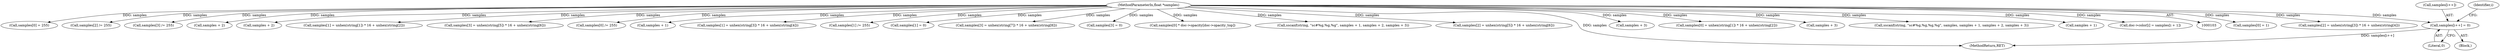 digraph "0_ghostscript_60dabde18d7fe12b19da8b509bdfee9cc886aafc_0@array" {
"1000433" [label="(Call,samples[i++] = 0)"];
"1000108" [label="(MethodParameterIn,float *samples)"];
"1000126" [label="(Call,samples[0] = 1)"];
"1000236" [label="(Call,samples[2] = unhex(string[3]) * 16 + unhex(string[4]))"];
"1000216" [label="(Call,samples[0] = 255)"];
"1000276" [label="(Call,samples[2] /= 255)"];
"1000434" [label="(Call,samples[i++])"];
"1000430" [label="(Identifier,i)"];
"1000438" [label="(Literal,0)"];
"1000281" [label="(Call,samples[3] /= 255)"];
"1000317" [label="(Call,samples + 2)"];
"1000433" [label="(Call,samples[i++] = 0)"];
"1000335" [label="(Call,samples + 2)"];
"1000221" [label="(Call,samples[1] = unhex(string[1]) * 16 + unhex(string[2]))"];
"1000251" [label="(Call,samples[3] = unhex(string[5]) * 16 + unhex(string[6]))"];
"1000266" [label="(Call,samples[0] /= 255)"];
"1000314" [label="(Call,samples + 1)"];
"1000169" [label="(Call,samples[1] = unhex(string[3]) * 16 + unhex(string[4]))"];
"1000271" [label="(Call,samples[1] /= 255)"];
"1000131" [label="(Call,samples[1] = 0)"];
"1000199" [label="(Call,samples[3] = unhex(string[7]) * 16 + unhex(string[8]))"];
"1000136" [label="(Call,samples[3] = 0)"];
"1000526" [label="(Call,samples[0] * doc->opacity[doc->opacity_top])"];
"1000311" [label="(Call,sscanf(string, \"sc#%g,%g,%g\", samples + 1, samples + 2, samples + 3))"];
"1000184" [label="(Call,samples[2] = unhex(string[5]) * 16 + unhex(string[6]))"];
"1000537" [label="(MethodReturn,RET)"];
"1000338" [label="(Call,samples + 3)"];
"1000154" [label="(Call,samples[0] = unhex(string[1]) * 16 + unhex(string[2]))"];
"1000108" [label="(MethodParameterIn,float *samples)"];
"1000320" [label="(Call,samples + 3)"];
"1000432" [label="(Block,)"];
"1000328" [label="(Call,sscanf(string, \"sc#%g,%g,%g,%g\", samples, samples + 1, samples + 2, samples + 3))"];
"1000332" [label="(Call,samples + 1)"];
"1000511" [label="(Call,doc->color[i] = samples[i + 1])"];
"1000433" -> "1000432"  [label="AST: "];
"1000433" -> "1000438"  [label="CFG: "];
"1000434" -> "1000433"  [label="AST: "];
"1000438" -> "1000433"  [label="AST: "];
"1000430" -> "1000433"  [label="CFG: "];
"1000433" -> "1000537"  [label="DDG: samples[i++]"];
"1000108" -> "1000433"  [label="DDG: samples"];
"1000108" -> "1000103"  [label="AST: "];
"1000108" -> "1000537"  [label="DDG: samples"];
"1000108" -> "1000126"  [label="DDG: samples"];
"1000108" -> "1000131"  [label="DDG: samples"];
"1000108" -> "1000136"  [label="DDG: samples"];
"1000108" -> "1000154"  [label="DDG: samples"];
"1000108" -> "1000169"  [label="DDG: samples"];
"1000108" -> "1000184"  [label="DDG: samples"];
"1000108" -> "1000199"  [label="DDG: samples"];
"1000108" -> "1000216"  [label="DDG: samples"];
"1000108" -> "1000221"  [label="DDG: samples"];
"1000108" -> "1000236"  [label="DDG: samples"];
"1000108" -> "1000251"  [label="DDG: samples"];
"1000108" -> "1000266"  [label="DDG: samples"];
"1000108" -> "1000271"  [label="DDG: samples"];
"1000108" -> "1000276"  [label="DDG: samples"];
"1000108" -> "1000281"  [label="DDG: samples"];
"1000108" -> "1000311"  [label="DDG: samples"];
"1000108" -> "1000314"  [label="DDG: samples"];
"1000108" -> "1000317"  [label="DDG: samples"];
"1000108" -> "1000320"  [label="DDG: samples"];
"1000108" -> "1000328"  [label="DDG: samples"];
"1000108" -> "1000332"  [label="DDG: samples"];
"1000108" -> "1000335"  [label="DDG: samples"];
"1000108" -> "1000338"  [label="DDG: samples"];
"1000108" -> "1000511"  [label="DDG: samples"];
"1000108" -> "1000526"  [label="DDG: samples"];
}
